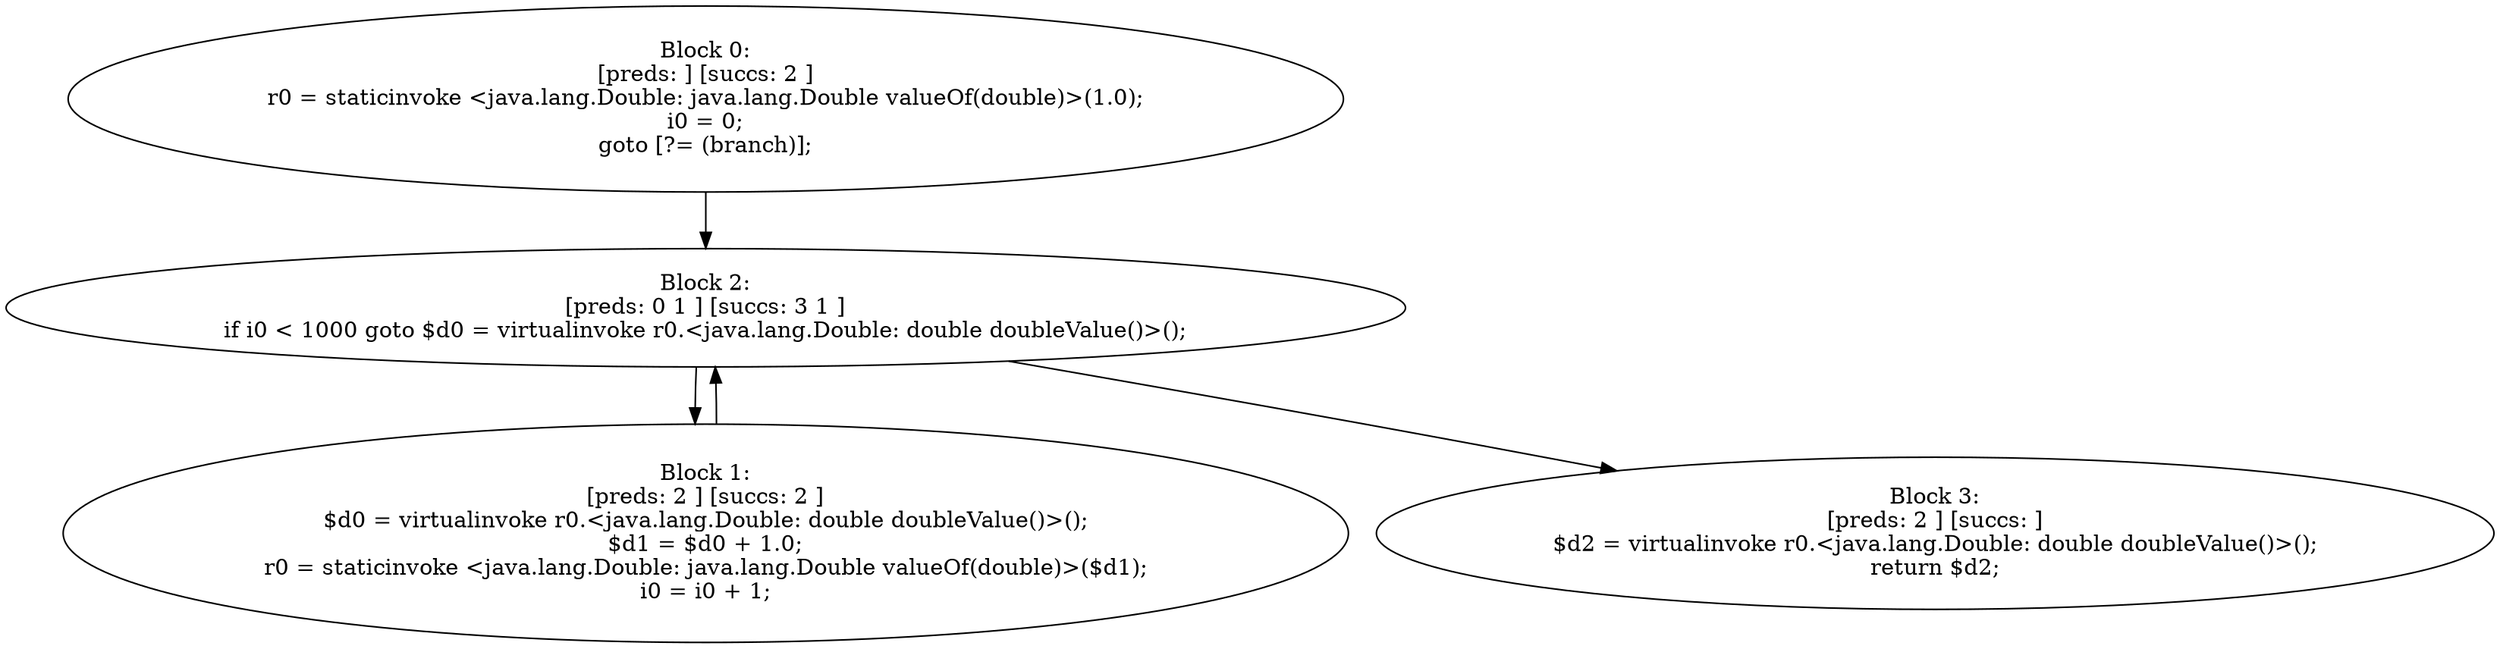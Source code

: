 digraph "unitGraph" {
    "Block 0:
[preds: ] [succs: 2 ]
r0 = staticinvoke <java.lang.Double: java.lang.Double valueOf(double)>(1.0);
i0 = 0;
goto [?= (branch)];
"
    "Block 1:
[preds: 2 ] [succs: 2 ]
$d0 = virtualinvoke r0.<java.lang.Double: double doubleValue()>();
$d1 = $d0 + 1.0;
r0 = staticinvoke <java.lang.Double: java.lang.Double valueOf(double)>($d1);
i0 = i0 + 1;
"
    "Block 2:
[preds: 0 1 ] [succs: 3 1 ]
if i0 < 1000 goto $d0 = virtualinvoke r0.<java.lang.Double: double doubleValue()>();
"
    "Block 3:
[preds: 2 ] [succs: ]
$d2 = virtualinvoke r0.<java.lang.Double: double doubleValue()>();
return $d2;
"
    "Block 0:
[preds: ] [succs: 2 ]
r0 = staticinvoke <java.lang.Double: java.lang.Double valueOf(double)>(1.0);
i0 = 0;
goto [?= (branch)];
"->"Block 2:
[preds: 0 1 ] [succs: 3 1 ]
if i0 < 1000 goto $d0 = virtualinvoke r0.<java.lang.Double: double doubleValue()>();
";
    "Block 1:
[preds: 2 ] [succs: 2 ]
$d0 = virtualinvoke r0.<java.lang.Double: double doubleValue()>();
$d1 = $d0 + 1.0;
r0 = staticinvoke <java.lang.Double: java.lang.Double valueOf(double)>($d1);
i0 = i0 + 1;
"->"Block 2:
[preds: 0 1 ] [succs: 3 1 ]
if i0 < 1000 goto $d0 = virtualinvoke r0.<java.lang.Double: double doubleValue()>();
";
    "Block 2:
[preds: 0 1 ] [succs: 3 1 ]
if i0 < 1000 goto $d0 = virtualinvoke r0.<java.lang.Double: double doubleValue()>();
"->"Block 3:
[preds: 2 ] [succs: ]
$d2 = virtualinvoke r0.<java.lang.Double: double doubleValue()>();
return $d2;
";
    "Block 2:
[preds: 0 1 ] [succs: 3 1 ]
if i0 < 1000 goto $d0 = virtualinvoke r0.<java.lang.Double: double doubleValue()>();
"->"Block 1:
[preds: 2 ] [succs: 2 ]
$d0 = virtualinvoke r0.<java.lang.Double: double doubleValue()>();
$d1 = $d0 + 1.0;
r0 = staticinvoke <java.lang.Double: java.lang.Double valueOf(double)>($d1);
i0 = i0 + 1;
";
}
